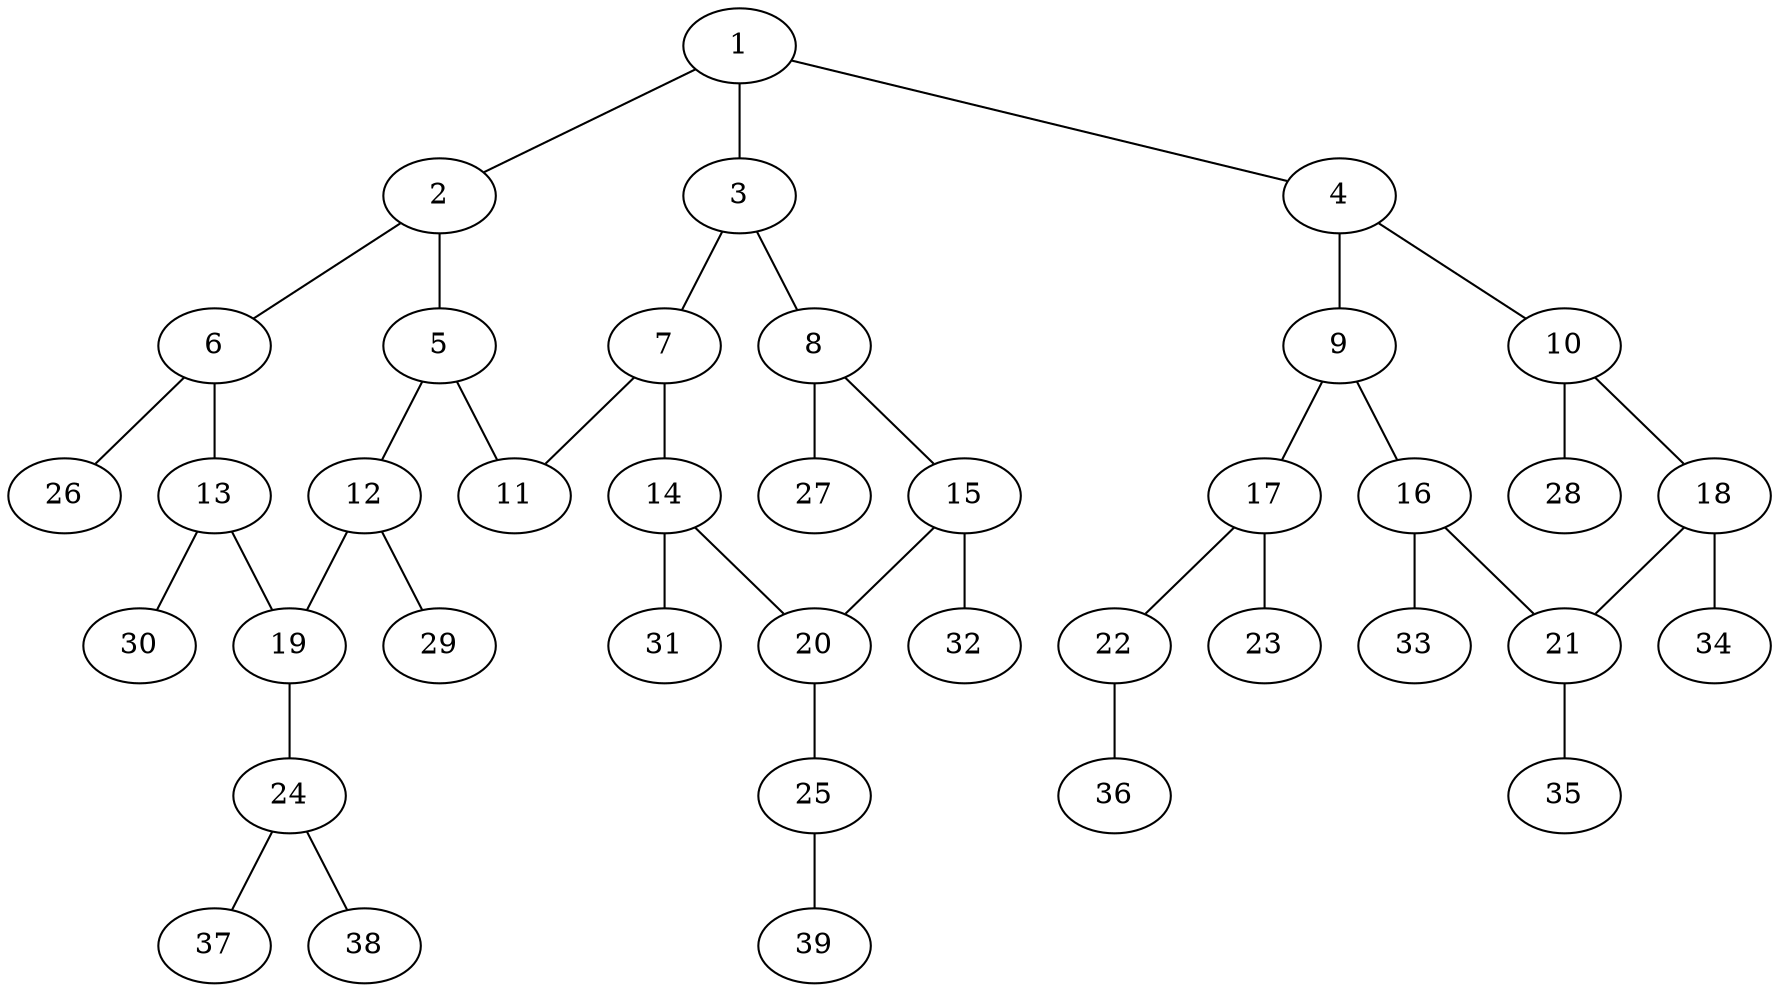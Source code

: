 graph molecule_939 {
	1	 [chem=C];
	2	 [chem=C];
	1 -- 2	 [valence=1];
	3	 [chem=C];
	1 -- 3	 [valence=2];
	4	 [chem=C];
	1 -- 4	 [valence=1];
	5	 [chem=C];
	2 -- 5	 [valence=2];
	6	 [chem=C];
	2 -- 6	 [valence=1];
	7	 [chem=C];
	3 -- 7	 [valence=1];
	8	 [chem=C];
	3 -- 8	 [valence=1];
	9	 [chem=C];
	4 -- 9	 [valence=1];
	10	 [chem=C];
	4 -- 10	 [valence=2];
	11	 [chem=O];
	5 -- 11	 [valence=1];
	12	 [chem=C];
	5 -- 12	 [valence=1];
	13	 [chem=C];
	6 -- 13	 [valence=2];
	26	 [chem=H];
	6 -- 26	 [valence=1];
	7 -- 11	 [valence=1];
	14	 [chem=C];
	7 -- 14	 [valence=2];
	15	 [chem=C];
	8 -- 15	 [valence=2];
	27	 [chem=H];
	8 -- 27	 [valence=1];
	16	 [chem=C];
	9 -- 16	 [valence=2];
	17	 [chem=C];
	9 -- 17	 [valence=1];
	18	 [chem=C];
	10 -- 18	 [valence=1];
	28	 [chem=H];
	10 -- 28	 [valence=1];
	19	 [chem=C];
	12 -- 19	 [valence=2];
	29	 [chem=H];
	12 -- 29	 [valence=1];
	13 -- 19	 [valence=1];
	30	 [chem=H];
	13 -- 30	 [valence=1];
	20	 [chem=C];
	14 -- 20	 [valence=1];
	31	 [chem=H];
	14 -- 31	 [valence=1];
	15 -- 20	 [valence=1];
	32	 [chem=H];
	15 -- 32	 [valence=1];
	21	 [chem=C];
	16 -- 21	 [valence=1];
	33	 [chem=H];
	16 -- 33	 [valence=1];
	22	 [chem=O];
	17 -- 22	 [valence=1];
	23	 [chem=O];
	17 -- 23	 [valence=2];
	18 -- 21	 [valence=2];
	34	 [chem=H];
	18 -- 34	 [valence=1];
	24	 [chem=N];
	19 -- 24	 [valence=1];
	25	 [chem=N];
	20 -- 25	 [valence=2];
	35	 [chem=H];
	21 -- 35	 [valence=1];
	36	 [chem=H];
	22 -- 36	 [valence=1];
	37	 [chem=H];
	24 -- 37	 [valence=1];
	38	 [chem=H];
	24 -- 38	 [valence=1];
	39	 [chem=H];
	25 -- 39	 [valence=1];
}
